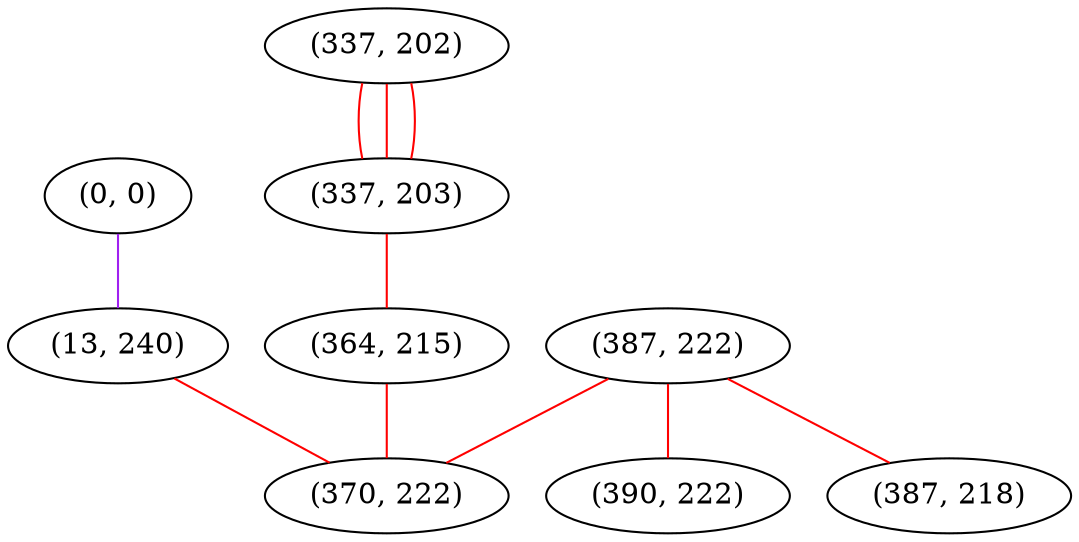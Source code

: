 graph "" {
"(0, 0)";
"(337, 202)";
"(337, 203)";
"(387, 222)";
"(390, 222)";
"(13, 240)";
"(364, 215)";
"(370, 222)";
"(387, 218)";
"(0, 0)" -- "(13, 240)"  [color=purple, key=0, weight=4];
"(337, 202)" -- "(337, 203)"  [color=red, key=0, weight=1];
"(337, 202)" -- "(337, 203)"  [color=red, key=1, weight=1];
"(337, 202)" -- "(337, 203)"  [color=red, key=2, weight=1];
"(337, 203)" -- "(364, 215)"  [color=red, key=0, weight=1];
"(387, 222)" -- "(387, 218)"  [color=red, key=0, weight=1];
"(387, 222)" -- "(370, 222)"  [color=red, key=0, weight=1];
"(387, 222)" -- "(390, 222)"  [color=red, key=0, weight=1];
"(13, 240)" -- "(370, 222)"  [color=red, key=0, weight=1];
"(364, 215)" -- "(370, 222)"  [color=red, key=0, weight=1];
}
